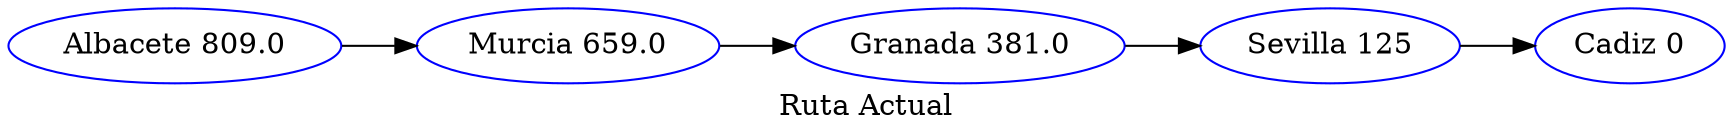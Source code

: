 digraph G { 
node [style=circle, color = blue];rankdir=LR;"Cadiz 0";"Sevilla 125" ->"Cadiz 0""Granada 381.0" ->"Sevilla 125""Murcia 659.0" ->"Granada 381.0""Albacete 809.0" ->"Murcia 659.0" label = "Ruta Actual";} 